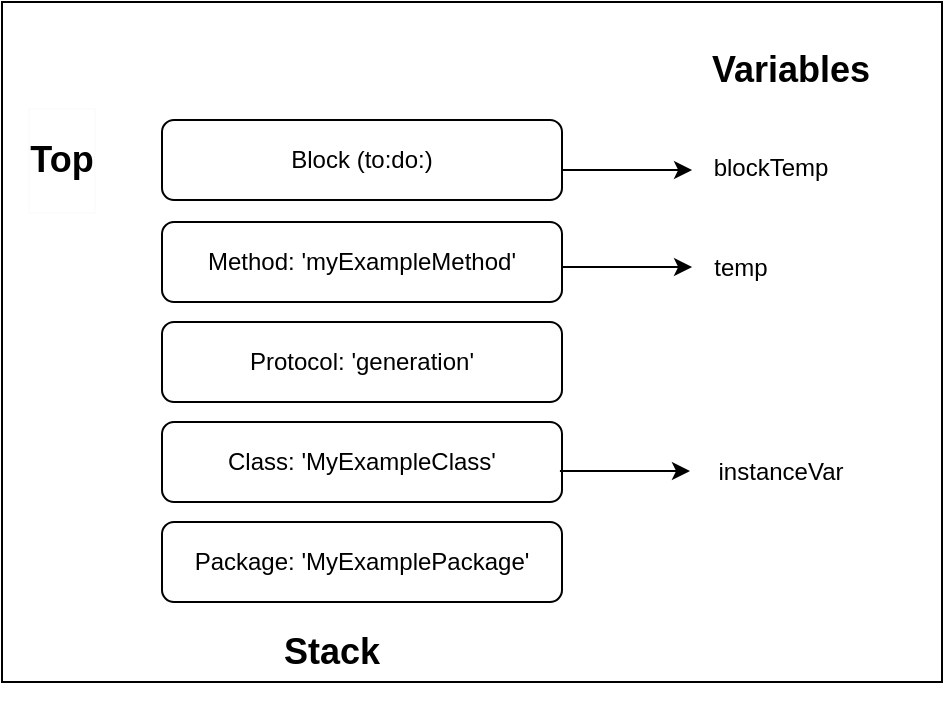 <mxfile version="24.7.17">
  <diagram name="Page-1" id="pv_4tfzleMGwWDhMJLxL">
    <mxGraphModel dx="2074" dy="1094" grid="1" gridSize="10" guides="1" tooltips="1" connect="1" arrows="1" fold="1" page="1" pageScale="1" pageWidth="827" pageHeight="1169" math="0" shadow="0">
      <root>
        <mxCell id="0" />
        <mxCell id="1" parent="0" />
        <mxCell id="1W6Do4FqAaNzwl3g4o6q-19" value="" style="rounded=0;whiteSpace=wrap;html=1;" vertex="1" parent="1">
          <mxGeometry x="20" y="310" width="470" height="340" as="geometry" />
        </mxCell>
        <mxCell id="1W6Do4FqAaNzwl3g4o6q-2" value="Package: &#39;MyExamplePackage&#39;" style="rounded=1;whiteSpace=wrap;html=1;" vertex="1" parent="1">
          <mxGeometry x="100" y="570" width="200" height="40" as="geometry" />
        </mxCell>
        <mxCell id="1W6Do4FqAaNzwl3g4o6q-3" value="&lt;h2&gt;Stack&lt;/h2&gt;" style="text;html=1;align=center;verticalAlign=middle;whiteSpace=wrap;rounded=0;" vertex="1" parent="1">
          <mxGeometry x="155" y="620" width="60" height="30" as="geometry" />
        </mxCell>
        <mxCell id="1W6Do4FqAaNzwl3g4o6q-4" value="Class: &#39;MyExampleClass&#39;" style="rounded=1;whiteSpace=wrap;html=1;" vertex="1" parent="1">
          <mxGeometry x="100" y="520" width="200" height="40" as="geometry" />
        </mxCell>
        <mxCell id="1W6Do4FqAaNzwl3g4o6q-5" value="Method: &#39;myExampleMethod&#39;" style="rounded=1;whiteSpace=wrap;html=1;" vertex="1" parent="1">
          <mxGeometry x="100" y="420" width="200" height="40" as="geometry" />
        </mxCell>
        <mxCell id="1W6Do4FqAaNzwl3g4o6q-8" value="Block (to:do:)" style="rounded=1;whiteSpace=wrap;html=1;" vertex="1" parent="1">
          <mxGeometry x="100" y="369" width="200" height="40" as="geometry" />
        </mxCell>
        <mxCell id="1W6Do4FqAaNzwl3g4o6q-17" value="Protocol: &#39;generation&#39;" style="rounded=1;whiteSpace=wrap;html=1;" vertex="1" parent="1">
          <mxGeometry x="100" y="470" width="200" height="40" as="geometry" />
        </mxCell>
        <mxCell id="1W6Do4FqAaNzwl3g4o6q-18" value="&lt;h2&gt;Top&lt;/h2&gt;" style="text;html=1;align=center;verticalAlign=middle;whiteSpace=wrap;rounded=0;labelBorderColor=#FCFCFC;" vertex="1" parent="1">
          <mxGeometry x="20" y="374" width="60" height="30" as="geometry" />
        </mxCell>
        <mxCell id="1W6Do4FqAaNzwl3g4o6q-24" value="&lt;h2&gt;Variables&lt;/h2&gt;" style="text;html=1;align=center;verticalAlign=middle;resizable=0;points=[];autosize=1;strokeColor=none;fillColor=none;" vertex="1" parent="1">
          <mxGeometry x="364" y="314" width="100" height="60" as="geometry" />
        </mxCell>
        <mxCell id="1W6Do4FqAaNzwl3g4o6q-25" value="&lt;div&gt;blockTemp&lt;/div&gt;&lt;div&gt;&lt;br&gt;&lt;/div&gt;" style="text;html=1;align=center;verticalAlign=middle;resizable=0;points=[];autosize=1;strokeColor=none;fillColor=none;" vertex="1" parent="1">
          <mxGeometry x="364" y="380" width="80" height="40" as="geometry" />
        </mxCell>
        <mxCell id="1W6Do4FqAaNzwl3g4o6q-26" value="&lt;div&gt;temp&lt;/div&gt;&lt;div&gt;&lt;br&gt;&lt;/div&gt;" style="text;html=1;align=center;verticalAlign=middle;resizable=0;points=[];autosize=1;strokeColor=none;fillColor=none;" vertex="1" parent="1">
          <mxGeometry x="364" y="430" width="50" height="40" as="geometry" />
        </mxCell>
        <mxCell id="1W6Do4FqAaNzwl3g4o6q-27" value="instanceVar" style="text;html=1;align=center;verticalAlign=middle;resizable=0;points=[];autosize=1;strokeColor=none;fillColor=none;" vertex="1" parent="1">
          <mxGeometry x="364" y="530" width="90" height="30" as="geometry" />
        </mxCell>
        <mxCell id="1W6Do4FqAaNzwl3g4o6q-28" value="" style="endArrow=classic;html=1;rounded=0;entryX=0.013;entryY=0.475;entryDx=0;entryDy=0;entryPerimeter=0;exitX=1;exitY=0.75;exitDx=0;exitDy=0;" edge="1" parent="1">
          <mxGeometry width="50" height="50" relative="1" as="geometry">
            <mxPoint x="300" y="394" as="sourcePoint" />
            <mxPoint x="365.04" y="394" as="targetPoint" />
          </mxGeometry>
        </mxCell>
        <mxCell id="1W6Do4FqAaNzwl3g4o6q-31" value="" style="endArrow=classic;html=1;rounded=0;entryX=0.013;entryY=0.475;entryDx=0;entryDy=0;entryPerimeter=0;exitX=1;exitY=0.75;exitDx=0;exitDy=0;" edge="1" parent="1">
          <mxGeometry width="50" height="50" relative="1" as="geometry">
            <mxPoint x="300" y="442.5" as="sourcePoint" />
            <mxPoint x="365.04" y="442.5" as="targetPoint" />
          </mxGeometry>
        </mxCell>
        <mxCell id="1W6Do4FqAaNzwl3g4o6q-32" value="" style="endArrow=classic;html=1;rounded=0;entryX=0.013;entryY=0.475;entryDx=0;entryDy=0;entryPerimeter=0;exitX=1;exitY=0.75;exitDx=0;exitDy=0;" edge="1" parent="1">
          <mxGeometry width="50" height="50" relative="1" as="geometry">
            <mxPoint x="298.96" y="544.5" as="sourcePoint" />
            <mxPoint x="364.0" y="544.5" as="targetPoint" />
          </mxGeometry>
        </mxCell>
      </root>
    </mxGraphModel>
  </diagram>
</mxfile>
